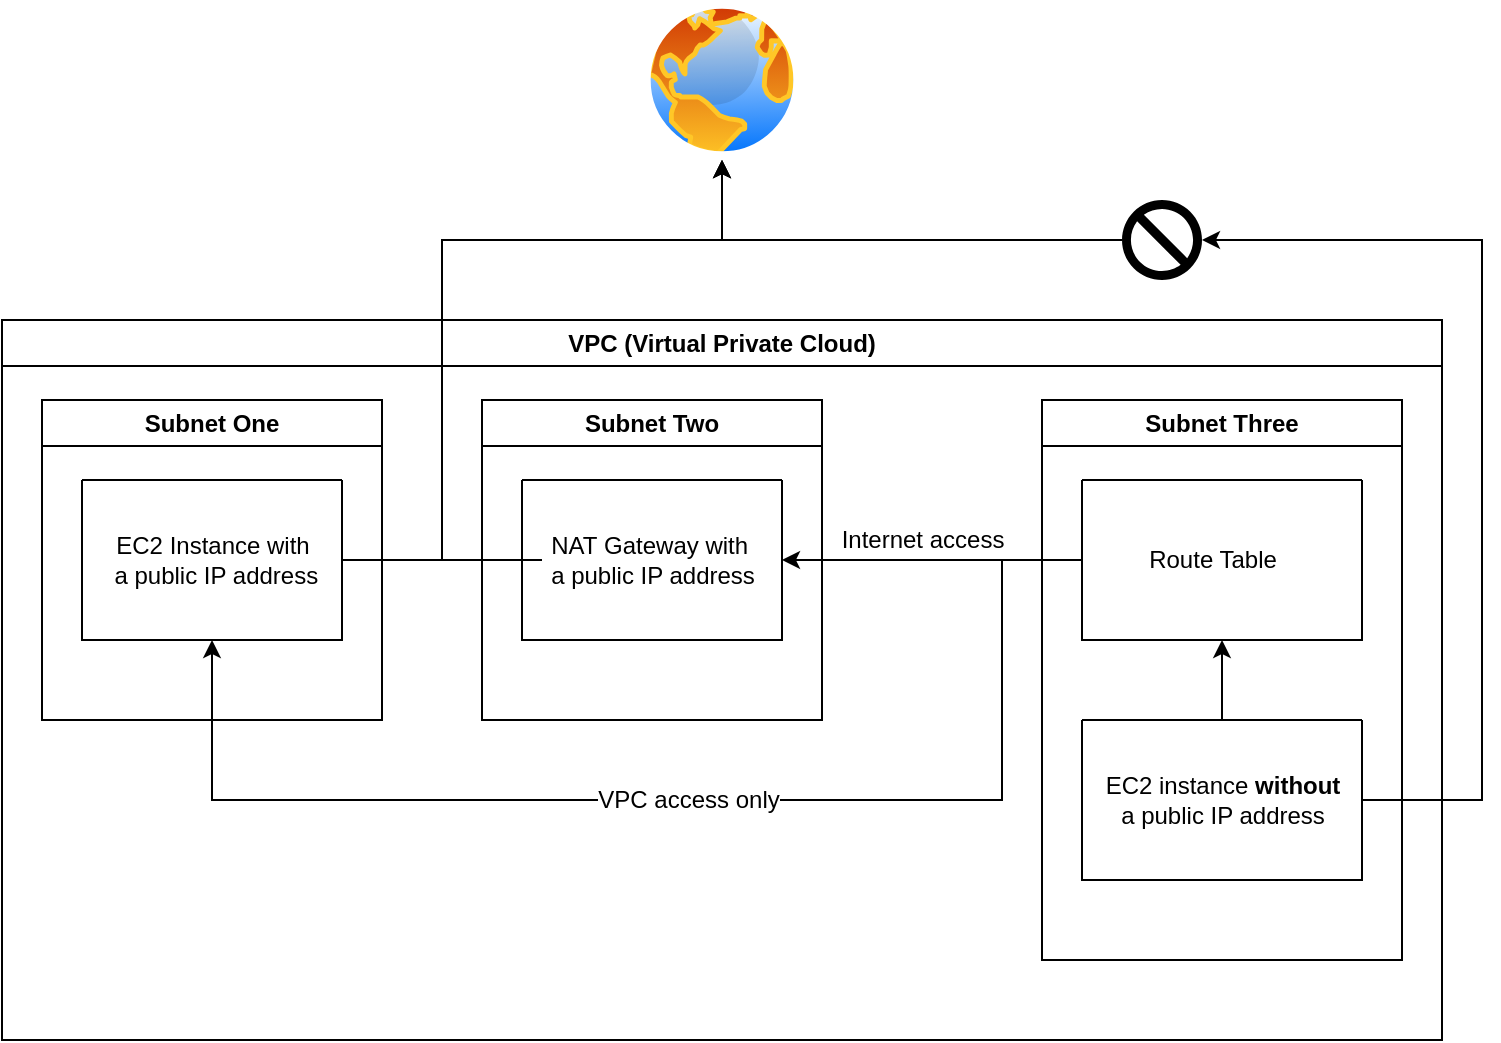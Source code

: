 <mxfile version="26.2.2">
  <diagram name="Page-1" id="ZbAQMO97DnfHzgqQ5q0m">
    <mxGraphModel dx="2068" dy="1601" grid="1" gridSize="10" guides="1" tooltips="1" connect="1" arrows="1" fold="1" page="0" pageScale="1" pageWidth="827" pageHeight="1169" math="0" shadow="0">
      <root>
        <mxCell id="0" />
        <mxCell id="1" parent="0" />
        <mxCell id="5Cbsam-ALMwMCVu7LP0v-1" value="VPC (Virtual Private Cloud)" style="swimlane;whiteSpace=wrap;html=1;" parent="1" vertex="1">
          <mxGeometry x="80" y="120" width="720" height="360" as="geometry" />
        </mxCell>
        <mxCell id="5Cbsam-ALMwMCVu7LP0v-2" value="Subnet One" style="swimlane;whiteSpace=wrap;html=1;" parent="5Cbsam-ALMwMCVu7LP0v-1" vertex="1">
          <mxGeometry x="20" y="40" width="170" height="160" as="geometry" />
        </mxCell>
        <mxCell id="5Cbsam-ALMwMCVu7LP0v-3" value="" style="swimlane;startSize=0;" parent="5Cbsam-ALMwMCVu7LP0v-2" vertex="1">
          <mxGeometry x="20" y="40" width="130" height="80" as="geometry" />
        </mxCell>
        <mxCell id="5Cbsam-ALMwMCVu7LP0v-4" value="EC2 Instance with&lt;div&gt;&amp;nbsp;a public IP address&lt;/div&gt;" style="text;html=1;align=center;verticalAlign=middle;resizable=0;points=[];autosize=1;strokeColor=none;fillColor=none;" parent="5Cbsam-ALMwMCVu7LP0v-3" vertex="1">
          <mxGeometry y="20" width="130" height="40" as="geometry" />
        </mxCell>
        <mxCell id="5Cbsam-ALMwMCVu7LP0v-8" value="Subnet Two" style="swimlane;whiteSpace=wrap;html=1;" parent="5Cbsam-ALMwMCVu7LP0v-1" vertex="1">
          <mxGeometry x="240" y="40" width="170" height="160" as="geometry" />
        </mxCell>
        <mxCell id="5Cbsam-ALMwMCVu7LP0v-9" value="" style="swimlane;startSize=0;" parent="5Cbsam-ALMwMCVu7LP0v-8" vertex="1">
          <mxGeometry x="20" y="40" width="130" height="80" as="geometry" />
        </mxCell>
        <mxCell id="5Cbsam-ALMwMCVu7LP0v-10" value="NAT&amp;nbsp;&lt;span style=&quot;background-color: transparent; color: light-dark(rgb(0, 0, 0), rgb(255, 255, 255));&quot;&gt;Gateway with&amp;nbsp;&lt;/span&gt;&lt;div&gt;a public IP address&lt;/div&gt;" style="text;html=1;align=center;verticalAlign=middle;resizable=0;points=[];autosize=1;strokeColor=none;fillColor=none;" parent="5Cbsam-ALMwMCVu7LP0v-9" vertex="1">
          <mxGeometry y="20" width="130" height="40" as="geometry" />
        </mxCell>
        <mxCell id="5Cbsam-ALMwMCVu7LP0v-13" value="Subnet Three" style="swimlane;whiteSpace=wrap;html=1;" parent="5Cbsam-ALMwMCVu7LP0v-1" vertex="1">
          <mxGeometry x="520" y="40" width="180" height="280" as="geometry" />
        </mxCell>
        <mxCell id="5Cbsam-ALMwMCVu7LP0v-14" value="" style="swimlane;startSize=0;" parent="5Cbsam-ALMwMCVu7LP0v-13" vertex="1">
          <mxGeometry x="20" y="40" width="140" height="80" as="geometry" />
        </mxCell>
        <mxCell id="5Cbsam-ALMwMCVu7LP0v-15" value="Route Table" style="text;html=1;align=center;verticalAlign=middle;resizable=0;points=[];autosize=1;strokeColor=none;fillColor=none;" parent="5Cbsam-ALMwMCVu7LP0v-14" vertex="1">
          <mxGeometry x="20" y="25" width="90" height="30" as="geometry" />
        </mxCell>
        <mxCell id="5Cbsam-ALMwMCVu7LP0v-23" style="edgeStyle=orthogonalEdgeStyle;rounded=0;orthogonalLoop=1;jettySize=auto;html=1;" parent="5Cbsam-ALMwMCVu7LP0v-13" source="5Cbsam-ALMwMCVu7LP0v-16" target="5Cbsam-ALMwMCVu7LP0v-14" edge="1">
          <mxGeometry relative="1" as="geometry" />
        </mxCell>
        <mxCell id="5Cbsam-ALMwMCVu7LP0v-16" value="" style="swimlane;startSize=0;" parent="5Cbsam-ALMwMCVu7LP0v-13" vertex="1">
          <mxGeometry x="20" y="160" width="140" height="80" as="geometry" />
        </mxCell>
        <mxCell id="5Cbsam-ALMwMCVu7LP0v-17" value="EC2 instance &lt;b&gt;without&lt;/b&gt;&lt;div&gt;&lt;span style=&quot;background-color: initial; color: light-dark(rgb(0, 0, 0), rgb(255, 255, 255));&quot;&gt;a public IP address&lt;/span&gt;&lt;/div&gt;" style="text;html=1;align=center;verticalAlign=middle;resizable=0;points=[];autosize=1;strokeColor=none;fillColor=none;" parent="5Cbsam-ALMwMCVu7LP0v-16" vertex="1">
          <mxGeometry y="20" width="140" height="40" as="geometry" />
        </mxCell>
        <mxCell id="5Cbsam-ALMwMCVu7LP0v-18" value="VPC access only" style="edgeStyle=orthogonalEdgeStyle;rounded=0;orthogonalLoop=1;jettySize=auto;html=1;fontSize=12;" parent="5Cbsam-ALMwMCVu7LP0v-1" source="5Cbsam-ALMwMCVu7LP0v-14" target="5Cbsam-ALMwMCVu7LP0v-3" edge="1">
          <mxGeometry relative="1" as="geometry">
            <Array as="points">
              <mxPoint x="500" y="120" />
              <mxPoint x="500" y="240" />
              <mxPoint x="105" y="240" />
            </Array>
          </mxGeometry>
        </mxCell>
        <mxCell id="5Cbsam-ALMwMCVu7LP0v-20" value="Internet access" style="edgeStyle=orthogonalEdgeStyle;rounded=0;orthogonalLoop=1;jettySize=auto;html=1;fontSize=12;" parent="5Cbsam-ALMwMCVu7LP0v-1" source="5Cbsam-ALMwMCVu7LP0v-14" target="5Cbsam-ALMwMCVu7LP0v-9" edge="1">
          <mxGeometry x="0.067" y="-10" relative="1" as="geometry">
            <mxPoint as="offset" />
          </mxGeometry>
        </mxCell>
        <mxCell id="5Cbsam-ALMwMCVu7LP0v-5" value="" style="image;aspect=fixed;perimeter=ellipsePerimeter;html=1;align=center;shadow=0;dashed=0;spacingTop=3;image=img/lib/active_directory/internet_globe.svg;" parent="1" vertex="1">
          <mxGeometry x="400" y="-40" width="80" height="80" as="geometry" />
        </mxCell>
        <mxCell id="5Cbsam-ALMwMCVu7LP0v-6" style="edgeStyle=orthogonalEdgeStyle;rounded=0;orthogonalLoop=1;jettySize=auto;html=1;" parent="1" source="5Cbsam-ALMwMCVu7LP0v-3" target="5Cbsam-ALMwMCVu7LP0v-5" edge="1">
          <mxGeometry relative="1" as="geometry">
            <Array as="points">
              <mxPoint x="300" y="240" />
              <mxPoint x="300" y="80" />
              <mxPoint x="440" y="80" />
            </Array>
          </mxGeometry>
        </mxCell>
        <mxCell id="5Cbsam-ALMwMCVu7LP0v-12" style="edgeStyle=orthogonalEdgeStyle;rounded=0;orthogonalLoop=1;jettySize=auto;html=1;" parent="1" target="5Cbsam-ALMwMCVu7LP0v-5" edge="1">
          <mxGeometry relative="1" as="geometry">
            <Array as="points">
              <mxPoint x="300" y="240" />
              <mxPoint x="300" y="80" />
              <mxPoint x="440" y="80" />
            </Array>
            <mxPoint x="350" y="240" as="sourcePoint" />
            <mxPoint x="450" y="40" as="targetPoint" />
          </mxGeometry>
        </mxCell>
        <mxCell id="5Cbsam-ALMwMCVu7LP0v-22" style="edgeStyle=orthogonalEdgeStyle;rounded=0;orthogonalLoop=1;jettySize=auto;html=1;" parent="1" source="5Cbsam-ALMwMCVu7LP0v-24" target="5Cbsam-ALMwMCVu7LP0v-5" edge="1">
          <mxGeometry relative="1" as="geometry">
            <Array as="points">
              <mxPoint x="440" y="80" />
            </Array>
          </mxGeometry>
        </mxCell>
        <mxCell id="5Cbsam-ALMwMCVu7LP0v-26" value="" style="edgeStyle=orthogonalEdgeStyle;rounded=0;orthogonalLoop=1;jettySize=auto;html=1;" parent="1" source="5Cbsam-ALMwMCVu7LP0v-16" target="5Cbsam-ALMwMCVu7LP0v-24" edge="1">
          <mxGeometry relative="1" as="geometry">
            <mxPoint x="810" y="360" as="sourcePoint" />
            <mxPoint x="440" as="targetPoint" />
            <Array as="points">
              <mxPoint x="820" y="360" />
              <mxPoint x="820" y="80" />
            </Array>
          </mxGeometry>
        </mxCell>
        <mxCell id="5Cbsam-ALMwMCVu7LP0v-24" value="" style="shape=mxgraph.signs.safety.no;html=1;pointerEvents=1;fillColor=#000000;strokeColor=none;verticalLabelPosition=bottom;verticalAlign=top;align=center;sketch=0;" parent="1" vertex="1">
          <mxGeometry x="640" y="60" width="40" height="40" as="geometry" />
        </mxCell>
      </root>
    </mxGraphModel>
  </diagram>
</mxfile>
